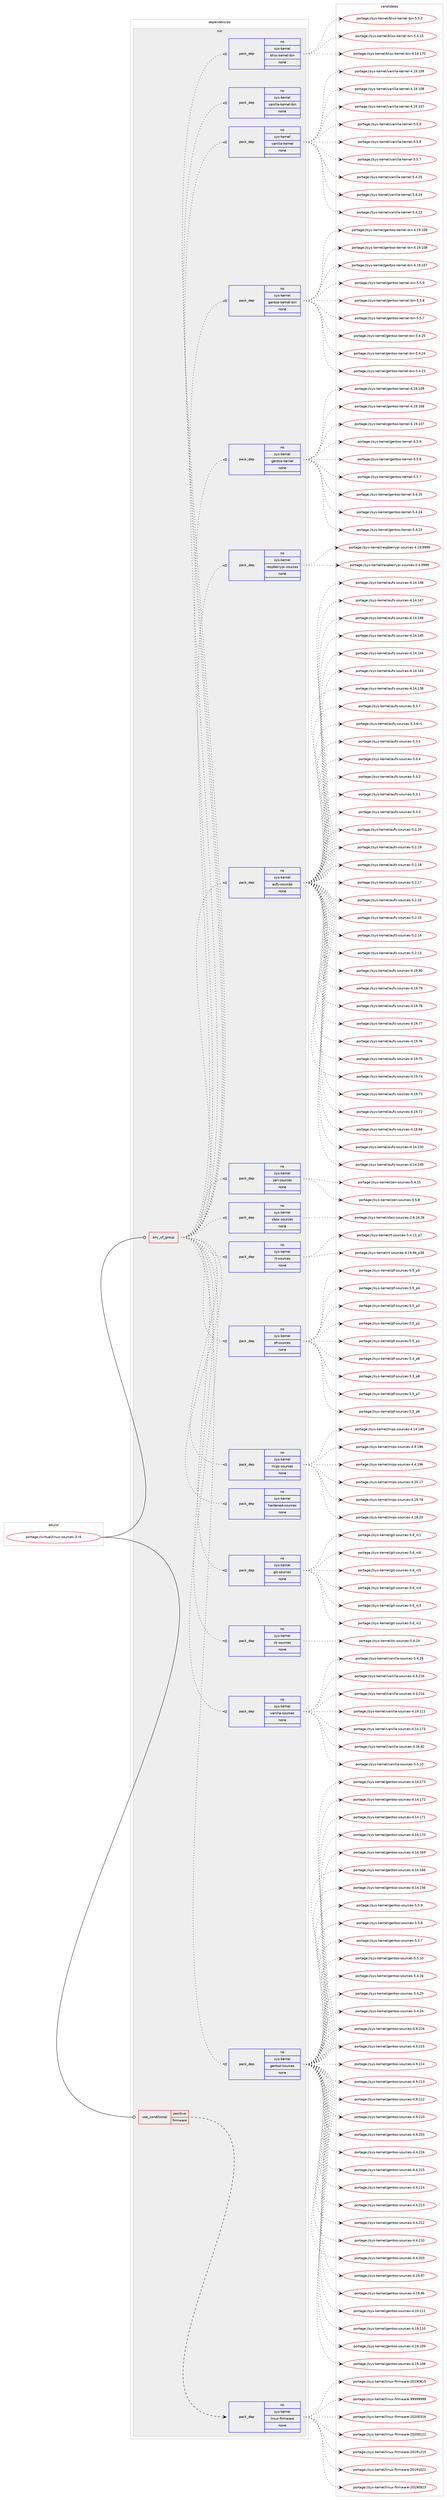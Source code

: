digraph prolog {

# *************
# Graph options
# *************

newrank=true;
concentrate=true;
compound=true;
graph [rankdir=LR,fontname=Helvetica,fontsize=10,ranksep=1.5];#, ranksep=2.5, nodesep=0.2];
edge  [arrowhead=vee];
node  [fontname=Helvetica,fontsize=10];

# **********
# The ebuild
# **********

subgraph cluster_leftcol {
color=gray;
rank=same;
label=<<i>ebuild</i>>;
id [label="portage://virtual/linux-sources-3-r4", color=red, width=4, href="../virtual/linux-sources-3-r4.svg"];
}

# ****************
# The dependencies
# ****************

subgraph cluster_midcol {
color=gray;
label=<<i>dependencies</i>>;
subgraph cluster_compile {
fillcolor="#eeeeee";
style=filled;
label=<<i>compile</i>>;
}
subgraph cluster_compileandrun {
fillcolor="#eeeeee";
style=filled;
label=<<i>compile and run</i>>;
}
subgraph cluster_run {
fillcolor="#eeeeee";
style=filled;
label=<<i>run</i>>;
subgraph any214 {
dependency9240 [label=<<TABLE BORDER="0" CELLBORDER="1" CELLSPACING="0" CELLPADDING="4"><TR><TD CELLPADDING="10">any_of_group</TD></TR></TABLE>>, shape=none, color=red];subgraph pack7637 {
dependency9241 [label=<<TABLE BORDER="0" CELLBORDER="1" CELLSPACING="0" CELLPADDING="4" WIDTH="220"><TR><TD ROWSPAN="6" CELLPADDING="30">pack_dep</TD></TR><TR><TD WIDTH="110">no</TD></TR><TR><TD>sys-kernel</TD></TR><TR><TD>gentoo-sources</TD></TR><TR><TD>none</TD></TR><TR><TD></TD></TR></TABLE>>, shape=none, color=blue];
}
dependency9240:e -> dependency9241:w [weight=20,style="dotted",arrowhead="oinv"];
subgraph pack7638 {
dependency9242 [label=<<TABLE BORDER="0" CELLBORDER="1" CELLSPACING="0" CELLPADDING="4" WIDTH="220"><TR><TD ROWSPAN="6" CELLPADDING="30">pack_dep</TD></TR><TR><TD WIDTH="110">no</TD></TR><TR><TD>sys-kernel</TD></TR><TR><TD>vanilla-sources</TD></TR><TR><TD>none</TD></TR><TR><TD></TD></TR></TABLE>>, shape=none, color=blue];
}
dependency9240:e -> dependency9242:w [weight=20,style="dotted",arrowhead="oinv"];
subgraph pack7639 {
dependency9243 [label=<<TABLE BORDER="0" CELLBORDER="1" CELLSPACING="0" CELLPADDING="4" WIDTH="220"><TR><TD ROWSPAN="6" CELLPADDING="30">pack_dep</TD></TR><TR><TD WIDTH="110">no</TD></TR><TR><TD>sys-kernel</TD></TR><TR><TD>ck-sources</TD></TR><TR><TD>none</TD></TR><TR><TD></TD></TR></TABLE>>, shape=none, color=blue];
}
dependency9240:e -> dependency9243:w [weight=20,style="dotted",arrowhead="oinv"];
subgraph pack7640 {
dependency9244 [label=<<TABLE BORDER="0" CELLBORDER="1" CELLSPACING="0" CELLPADDING="4" WIDTH="220"><TR><TD ROWSPAN="6" CELLPADDING="30">pack_dep</TD></TR><TR><TD WIDTH="110">no</TD></TR><TR><TD>sys-kernel</TD></TR><TR><TD>git-sources</TD></TR><TR><TD>none</TD></TR><TR><TD></TD></TR></TABLE>>, shape=none, color=blue];
}
dependency9240:e -> dependency9244:w [weight=20,style="dotted",arrowhead="oinv"];
subgraph pack7641 {
dependency9245 [label=<<TABLE BORDER="0" CELLBORDER="1" CELLSPACING="0" CELLPADDING="4" WIDTH="220"><TR><TD ROWSPAN="6" CELLPADDING="30">pack_dep</TD></TR><TR><TD WIDTH="110">no</TD></TR><TR><TD>sys-kernel</TD></TR><TR><TD>hardened-sources</TD></TR><TR><TD>none</TD></TR><TR><TD></TD></TR></TABLE>>, shape=none, color=blue];
}
dependency9240:e -> dependency9245:w [weight=20,style="dotted",arrowhead="oinv"];
subgraph pack7642 {
dependency9246 [label=<<TABLE BORDER="0" CELLBORDER="1" CELLSPACING="0" CELLPADDING="4" WIDTH="220"><TR><TD ROWSPAN="6" CELLPADDING="30">pack_dep</TD></TR><TR><TD WIDTH="110">no</TD></TR><TR><TD>sys-kernel</TD></TR><TR><TD>mips-sources</TD></TR><TR><TD>none</TD></TR><TR><TD></TD></TR></TABLE>>, shape=none, color=blue];
}
dependency9240:e -> dependency9246:w [weight=20,style="dotted",arrowhead="oinv"];
subgraph pack7643 {
dependency9247 [label=<<TABLE BORDER="0" CELLBORDER="1" CELLSPACING="0" CELLPADDING="4" WIDTH="220"><TR><TD ROWSPAN="6" CELLPADDING="30">pack_dep</TD></TR><TR><TD WIDTH="110">no</TD></TR><TR><TD>sys-kernel</TD></TR><TR><TD>pf-sources</TD></TR><TR><TD>none</TD></TR><TR><TD></TD></TR></TABLE>>, shape=none, color=blue];
}
dependency9240:e -> dependency9247:w [weight=20,style="dotted",arrowhead="oinv"];
subgraph pack7644 {
dependency9248 [label=<<TABLE BORDER="0" CELLBORDER="1" CELLSPACING="0" CELLPADDING="4" WIDTH="220"><TR><TD ROWSPAN="6" CELLPADDING="30">pack_dep</TD></TR><TR><TD WIDTH="110">no</TD></TR><TR><TD>sys-kernel</TD></TR><TR><TD>rt-sources</TD></TR><TR><TD>none</TD></TR><TR><TD></TD></TR></TABLE>>, shape=none, color=blue];
}
dependency9240:e -> dependency9248:w [weight=20,style="dotted",arrowhead="oinv"];
subgraph pack7645 {
dependency9249 [label=<<TABLE BORDER="0" CELLBORDER="1" CELLSPACING="0" CELLPADDING="4" WIDTH="220"><TR><TD ROWSPAN="6" CELLPADDING="30">pack_dep</TD></TR><TR><TD WIDTH="110">no</TD></TR><TR><TD>sys-kernel</TD></TR><TR><TD>xbox-sources</TD></TR><TR><TD>none</TD></TR><TR><TD></TD></TR></TABLE>>, shape=none, color=blue];
}
dependency9240:e -> dependency9249:w [weight=20,style="dotted",arrowhead="oinv"];
subgraph pack7646 {
dependency9250 [label=<<TABLE BORDER="0" CELLBORDER="1" CELLSPACING="0" CELLPADDING="4" WIDTH="220"><TR><TD ROWSPAN="6" CELLPADDING="30">pack_dep</TD></TR><TR><TD WIDTH="110">no</TD></TR><TR><TD>sys-kernel</TD></TR><TR><TD>zen-sources</TD></TR><TR><TD>none</TD></TR><TR><TD></TD></TR></TABLE>>, shape=none, color=blue];
}
dependency9240:e -> dependency9250:w [weight=20,style="dotted",arrowhead="oinv"];
subgraph pack7647 {
dependency9251 [label=<<TABLE BORDER="0" CELLBORDER="1" CELLSPACING="0" CELLPADDING="4" WIDTH="220"><TR><TD ROWSPAN="6" CELLPADDING="30">pack_dep</TD></TR><TR><TD WIDTH="110">no</TD></TR><TR><TD>sys-kernel</TD></TR><TR><TD>aufs-sources</TD></TR><TR><TD>none</TD></TR><TR><TD></TD></TR></TABLE>>, shape=none, color=blue];
}
dependency9240:e -> dependency9251:w [weight=20,style="dotted",arrowhead="oinv"];
subgraph pack7648 {
dependency9252 [label=<<TABLE BORDER="0" CELLBORDER="1" CELLSPACING="0" CELLPADDING="4" WIDTH="220"><TR><TD ROWSPAN="6" CELLPADDING="30">pack_dep</TD></TR><TR><TD WIDTH="110">no</TD></TR><TR><TD>sys-kernel</TD></TR><TR><TD>raspberrypi-sources</TD></TR><TR><TD>none</TD></TR><TR><TD></TD></TR></TABLE>>, shape=none, color=blue];
}
dependency9240:e -> dependency9252:w [weight=20,style="dotted",arrowhead="oinv"];
subgraph pack7649 {
dependency9253 [label=<<TABLE BORDER="0" CELLBORDER="1" CELLSPACING="0" CELLPADDING="4" WIDTH="220"><TR><TD ROWSPAN="6" CELLPADDING="30">pack_dep</TD></TR><TR><TD WIDTH="110">no</TD></TR><TR><TD>sys-kernel</TD></TR><TR><TD>gentoo-kernel</TD></TR><TR><TD>none</TD></TR><TR><TD></TD></TR></TABLE>>, shape=none, color=blue];
}
dependency9240:e -> dependency9253:w [weight=20,style="dotted",arrowhead="oinv"];
subgraph pack7650 {
dependency9254 [label=<<TABLE BORDER="0" CELLBORDER="1" CELLSPACING="0" CELLPADDING="4" WIDTH="220"><TR><TD ROWSPAN="6" CELLPADDING="30">pack_dep</TD></TR><TR><TD WIDTH="110">no</TD></TR><TR><TD>sys-kernel</TD></TR><TR><TD>gentoo-kernel-bin</TD></TR><TR><TD>none</TD></TR><TR><TD></TD></TR></TABLE>>, shape=none, color=blue];
}
dependency9240:e -> dependency9254:w [weight=20,style="dotted",arrowhead="oinv"];
subgraph pack7651 {
dependency9255 [label=<<TABLE BORDER="0" CELLBORDER="1" CELLSPACING="0" CELLPADDING="4" WIDTH="220"><TR><TD ROWSPAN="6" CELLPADDING="30">pack_dep</TD></TR><TR><TD WIDTH="110">no</TD></TR><TR><TD>sys-kernel</TD></TR><TR><TD>vanilla-kernel</TD></TR><TR><TD>none</TD></TR><TR><TD></TD></TR></TABLE>>, shape=none, color=blue];
}
dependency9240:e -> dependency9255:w [weight=20,style="dotted",arrowhead="oinv"];
subgraph pack7652 {
dependency9256 [label=<<TABLE BORDER="0" CELLBORDER="1" CELLSPACING="0" CELLPADDING="4" WIDTH="220"><TR><TD ROWSPAN="6" CELLPADDING="30">pack_dep</TD></TR><TR><TD WIDTH="110">no</TD></TR><TR><TD>sys-kernel</TD></TR><TR><TD>vanilla-kernel-bin</TD></TR><TR><TD>none</TD></TR><TR><TD></TD></TR></TABLE>>, shape=none, color=blue];
}
dependency9240:e -> dependency9256:w [weight=20,style="dotted",arrowhead="oinv"];
subgraph pack7653 {
dependency9257 [label=<<TABLE BORDER="0" CELLBORDER="1" CELLSPACING="0" CELLPADDING="4" WIDTH="220"><TR><TD ROWSPAN="6" CELLPADDING="30">pack_dep</TD></TR><TR><TD WIDTH="110">no</TD></TR><TR><TD>sys-kernel</TD></TR><TR><TD>bliss-kernel-bin</TD></TR><TR><TD>none</TD></TR><TR><TD></TD></TR></TABLE>>, shape=none, color=blue];
}
dependency9240:e -> dependency9257:w [weight=20,style="dotted",arrowhead="oinv"];
}
id:e -> dependency9240:w [weight=20,style="solid",arrowhead="odot"];
subgraph cond1387 {
dependency9258 [label=<<TABLE BORDER="0" CELLBORDER="1" CELLSPACING="0" CELLPADDING="4"><TR><TD ROWSPAN="3" CELLPADDING="10">use_conditional</TD></TR><TR><TD>positive</TD></TR><TR><TD>firmware</TD></TR></TABLE>>, shape=none, color=red];
subgraph pack7654 {
dependency9259 [label=<<TABLE BORDER="0" CELLBORDER="1" CELLSPACING="0" CELLPADDING="4" WIDTH="220"><TR><TD ROWSPAN="6" CELLPADDING="30">pack_dep</TD></TR><TR><TD WIDTH="110">no</TD></TR><TR><TD>sys-kernel</TD></TR><TR><TD>linux-firmware</TD></TR><TR><TD>none</TD></TR><TR><TD></TD></TR></TABLE>>, shape=none, color=blue];
}
dependency9258:e -> dependency9259:w [weight=20,style="dashed",arrowhead="vee"];
}
id:e -> dependency9258:w [weight=20,style="solid",arrowhead="odot"];
}
}

# **************
# The candidates
# **************

subgraph cluster_choices {
rank=same;
color=gray;
label=<<i>candidates</i>>;

subgraph choice7637 {
color=black;
nodesep=1;
choice11512111545107101114110101108471031011101161111114511511111711499101115455346534657 [label="portage://sys-kernel/gentoo-sources-5.5.9", color=red, width=4,href="../sys-kernel/gentoo-sources-5.5.9.svg"];
choice11512111545107101114110101108471031011101161111114511511111711499101115455346534656 [label="portage://sys-kernel/gentoo-sources-5.5.8", color=red, width=4,href="../sys-kernel/gentoo-sources-5.5.8.svg"];
choice11512111545107101114110101108471031011101161111114511511111711499101115455346534655 [label="portage://sys-kernel/gentoo-sources-5.5.7", color=red, width=4,href="../sys-kernel/gentoo-sources-5.5.7.svg"];
choice1151211154510710111411010110847103101110116111111451151111171149910111545534653464948 [label="portage://sys-kernel/gentoo-sources-5.5.10", color=red, width=4,href="../sys-kernel/gentoo-sources-5.5.10.svg"];
choice1151211154510710111411010110847103101110116111111451151111171149910111545534652465054 [label="portage://sys-kernel/gentoo-sources-5.4.26", color=red, width=4,href="../sys-kernel/gentoo-sources-5.4.26.svg"];
choice1151211154510710111411010110847103101110116111111451151111171149910111545534652465053 [label="portage://sys-kernel/gentoo-sources-5.4.25", color=red, width=4,href="../sys-kernel/gentoo-sources-5.4.25.svg"];
choice1151211154510710111411010110847103101110116111111451151111171149910111545534652465052 [label="portage://sys-kernel/gentoo-sources-5.4.24", color=red, width=4,href="../sys-kernel/gentoo-sources-5.4.24.svg"];
choice115121115451071011141101011084710310111011611111145115111117114991011154552465746504954 [label="portage://sys-kernel/gentoo-sources-4.9.216", color=red, width=4,href="../sys-kernel/gentoo-sources-4.9.216.svg"];
choice115121115451071011141101011084710310111011611111145115111117114991011154552465746504953 [label="portage://sys-kernel/gentoo-sources-4.9.215", color=red, width=4,href="../sys-kernel/gentoo-sources-4.9.215.svg"];
choice115121115451071011141101011084710310111011611111145115111117114991011154552465746504952 [label="portage://sys-kernel/gentoo-sources-4.9.214", color=red, width=4,href="../sys-kernel/gentoo-sources-4.9.214.svg"];
choice115121115451071011141101011084710310111011611111145115111117114991011154552465746504951 [label="portage://sys-kernel/gentoo-sources-4.9.213", color=red, width=4,href="../sys-kernel/gentoo-sources-4.9.213.svg"];
choice115121115451071011141101011084710310111011611111145115111117114991011154552465746504950 [label="portage://sys-kernel/gentoo-sources-4.9.212", color=red, width=4,href="../sys-kernel/gentoo-sources-4.9.212.svg"];
choice115121115451071011141101011084710310111011611111145115111117114991011154552465746504948 [label="portage://sys-kernel/gentoo-sources-4.9.210", color=red, width=4,href="../sys-kernel/gentoo-sources-4.9.210.svg"];
choice115121115451071011141101011084710310111011611111145115111117114991011154552465746504851 [label="portage://sys-kernel/gentoo-sources-4.9.203", color=red, width=4,href="../sys-kernel/gentoo-sources-4.9.203.svg"];
choice115121115451071011141101011084710310111011611111145115111117114991011154552465246504954 [label="portage://sys-kernel/gentoo-sources-4.4.216", color=red, width=4,href="../sys-kernel/gentoo-sources-4.4.216.svg"];
choice115121115451071011141101011084710310111011611111145115111117114991011154552465246504953 [label="portage://sys-kernel/gentoo-sources-4.4.215", color=red, width=4,href="../sys-kernel/gentoo-sources-4.4.215.svg"];
choice115121115451071011141101011084710310111011611111145115111117114991011154552465246504952 [label="portage://sys-kernel/gentoo-sources-4.4.214", color=red, width=4,href="../sys-kernel/gentoo-sources-4.4.214.svg"];
choice115121115451071011141101011084710310111011611111145115111117114991011154552465246504951 [label="portage://sys-kernel/gentoo-sources-4.4.213", color=red, width=4,href="../sys-kernel/gentoo-sources-4.4.213.svg"];
choice115121115451071011141101011084710310111011611111145115111117114991011154552465246504950 [label="portage://sys-kernel/gentoo-sources-4.4.212", color=red, width=4,href="../sys-kernel/gentoo-sources-4.4.212.svg"];
choice115121115451071011141101011084710310111011611111145115111117114991011154552465246504948 [label="portage://sys-kernel/gentoo-sources-4.4.210", color=red, width=4,href="../sys-kernel/gentoo-sources-4.4.210.svg"];
choice115121115451071011141101011084710310111011611111145115111117114991011154552465246504851 [label="portage://sys-kernel/gentoo-sources-4.4.203", color=red, width=4,href="../sys-kernel/gentoo-sources-4.4.203.svg"];
choice115121115451071011141101011084710310111011611111145115111117114991011154552464957465755 [label="portage://sys-kernel/gentoo-sources-4.19.97", color=red, width=4,href="../sys-kernel/gentoo-sources-4.19.97.svg"];
choice115121115451071011141101011084710310111011611111145115111117114991011154552464957465654 [label="portage://sys-kernel/gentoo-sources-4.19.86", color=red, width=4,href="../sys-kernel/gentoo-sources-4.19.86.svg"];
choice11512111545107101114110101108471031011101161111114511511111711499101115455246495746494949 [label="portage://sys-kernel/gentoo-sources-4.19.111", color=red, width=4,href="../sys-kernel/gentoo-sources-4.19.111.svg"];
choice11512111545107101114110101108471031011101161111114511511111711499101115455246495746494948 [label="portage://sys-kernel/gentoo-sources-4.19.110", color=red, width=4,href="../sys-kernel/gentoo-sources-4.19.110.svg"];
choice11512111545107101114110101108471031011101161111114511511111711499101115455246495746494857 [label="portage://sys-kernel/gentoo-sources-4.19.109", color=red, width=4,href="../sys-kernel/gentoo-sources-4.19.109.svg"];
choice11512111545107101114110101108471031011101161111114511511111711499101115455246495746494856 [label="portage://sys-kernel/gentoo-sources-4.19.108", color=red, width=4,href="../sys-kernel/gentoo-sources-4.19.108.svg"];
choice11512111545107101114110101108471031011101161111114511511111711499101115455246495246495551 [label="portage://sys-kernel/gentoo-sources-4.14.173", color=red, width=4,href="../sys-kernel/gentoo-sources-4.14.173.svg"];
choice11512111545107101114110101108471031011101161111114511511111711499101115455246495246495550 [label="portage://sys-kernel/gentoo-sources-4.14.172", color=red, width=4,href="../sys-kernel/gentoo-sources-4.14.172.svg"];
choice11512111545107101114110101108471031011101161111114511511111711499101115455246495246495549 [label="portage://sys-kernel/gentoo-sources-4.14.171", color=red, width=4,href="../sys-kernel/gentoo-sources-4.14.171.svg"];
choice11512111545107101114110101108471031011101161111114511511111711499101115455246495246495548 [label="portage://sys-kernel/gentoo-sources-4.14.170", color=red, width=4,href="../sys-kernel/gentoo-sources-4.14.170.svg"];
choice11512111545107101114110101108471031011101161111114511511111711499101115455246495246495457 [label="portage://sys-kernel/gentoo-sources-4.14.169", color=red, width=4,href="../sys-kernel/gentoo-sources-4.14.169.svg"];
choice11512111545107101114110101108471031011101161111114511511111711499101115455246495246495454 [label="portage://sys-kernel/gentoo-sources-4.14.166", color=red, width=4,href="../sys-kernel/gentoo-sources-4.14.166.svg"];
choice11512111545107101114110101108471031011101161111114511511111711499101115455246495246495354 [label="portage://sys-kernel/gentoo-sources-4.14.156", color=red, width=4,href="../sys-kernel/gentoo-sources-4.14.156.svg"];
dependency9241:e -> choice11512111545107101114110101108471031011101161111114511511111711499101115455346534657:w [style=dotted,weight="100"];
dependency9241:e -> choice11512111545107101114110101108471031011101161111114511511111711499101115455346534656:w [style=dotted,weight="100"];
dependency9241:e -> choice11512111545107101114110101108471031011101161111114511511111711499101115455346534655:w [style=dotted,weight="100"];
dependency9241:e -> choice1151211154510710111411010110847103101110116111111451151111171149910111545534653464948:w [style=dotted,weight="100"];
dependency9241:e -> choice1151211154510710111411010110847103101110116111111451151111171149910111545534652465054:w [style=dotted,weight="100"];
dependency9241:e -> choice1151211154510710111411010110847103101110116111111451151111171149910111545534652465053:w [style=dotted,weight="100"];
dependency9241:e -> choice1151211154510710111411010110847103101110116111111451151111171149910111545534652465052:w [style=dotted,weight="100"];
dependency9241:e -> choice115121115451071011141101011084710310111011611111145115111117114991011154552465746504954:w [style=dotted,weight="100"];
dependency9241:e -> choice115121115451071011141101011084710310111011611111145115111117114991011154552465746504953:w [style=dotted,weight="100"];
dependency9241:e -> choice115121115451071011141101011084710310111011611111145115111117114991011154552465746504952:w [style=dotted,weight="100"];
dependency9241:e -> choice115121115451071011141101011084710310111011611111145115111117114991011154552465746504951:w [style=dotted,weight="100"];
dependency9241:e -> choice115121115451071011141101011084710310111011611111145115111117114991011154552465746504950:w [style=dotted,weight="100"];
dependency9241:e -> choice115121115451071011141101011084710310111011611111145115111117114991011154552465746504948:w [style=dotted,weight="100"];
dependency9241:e -> choice115121115451071011141101011084710310111011611111145115111117114991011154552465746504851:w [style=dotted,weight="100"];
dependency9241:e -> choice115121115451071011141101011084710310111011611111145115111117114991011154552465246504954:w [style=dotted,weight="100"];
dependency9241:e -> choice115121115451071011141101011084710310111011611111145115111117114991011154552465246504953:w [style=dotted,weight="100"];
dependency9241:e -> choice115121115451071011141101011084710310111011611111145115111117114991011154552465246504952:w [style=dotted,weight="100"];
dependency9241:e -> choice115121115451071011141101011084710310111011611111145115111117114991011154552465246504951:w [style=dotted,weight="100"];
dependency9241:e -> choice115121115451071011141101011084710310111011611111145115111117114991011154552465246504950:w [style=dotted,weight="100"];
dependency9241:e -> choice115121115451071011141101011084710310111011611111145115111117114991011154552465246504948:w [style=dotted,weight="100"];
dependency9241:e -> choice115121115451071011141101011084710310111011611111145115111117114991011154552465246504851:w [style=dotted,weight="100"];
dependency9241:e -> choice115121115451071011141101011084710310111011611111145115111117114991011154552464957465755:w [style=dotted,weight="100"];
dependency9241:e -> choice115121115451071011141101011084710310111011611111145115111117114991011154552464957465654:w [style=dotted,weight="100"];
dependency9241:e -> choice11512111545107101114110101108471031011101161111114511511111711499101115455246495746494949:w [style=dotted,weight="100"];
dependency9241:e -> choice11512111545107101114110101108471031011101161111114511511111711499101115455246495746494948:w [style=dotted,weight="100"];
dependency9241:e -> choice11512111545107101114110101108471031011101161111114511511111711499101115455246495746494857:w [style=dotted,weight="100"];
dependency9241:e -> choice11512111545107101114110101108471031011101161111114511511111711499101115455246495746494856:w [style=dotted,weight="100"];
dependency9241:e -> choice11512111545107101114110101108471031011101161111114511511111711499101115455246495246495551:w [style=dotted,weight="100"];
dependency9241:e -> choice11512111545107101114110101108471031011101161111114511511111711499101115455246495246495550:w [style=dotted,weight="100"];
dependency9241:e -> choice11512111545107101114110101108471031011101161111114511511111711499101115455246495246495549:w [style=dotted,weight="100"];
dependency9241:e -> choice11512111545107101114110101108471031011101161111114511511111711499101115455246495246495548:w [style=dotted,weight="100"];
dependency9241:e -> choice11512111545107101114110101108471031011101161111114511511111711499101115455246495246495457:w [style=dotted,weight="100"];
dependency9241:e -> choice11512111545107101114110101108471031011101161111114511511111711499101115455246495246495454:w [style=dotted,weight="100"];
dependency9241:e -> choice11512111545107101114110101108471031011101161111114511511111711499101115455246495246495354:w [style=dotted,weight="100"];
}
subgraph choice7638 {
color=black;
nodesep=1;
choice11512111545107101114110101108471189711010510810897451151111171149910111545534653464948 [label="portage://sys-kernel/vanilla-sources-5.5.10", color=red, width=4,href="../sys-kernel/vanilla-sources-5.5.10.svg"];
choice11512111545107101114110101108471189711010510810897451151111171149910111545534652465054 [label="portage://sys-kernel/vanilla-sources-5.4.26", color=red, width=4,href="../sys-kernel/vanilla-sources-5.4.26.svg"];
choice1151211154510710111411010110847118971101051081089745115111117114991011154552465746504954 [label="portage://sys-kernel/vanilla-sources-4.9.216", color=red, width=4,href="../sys-kernel/vanilla-sources-4.9.216.svg"];
choice1151211154510710111411010110847118971101051081089745115111117114991011154552465246504954 [label="portage://sys-kernel/vanilla-sources-4.4.216", color=red, width=4,href="../sys-kernel/vanilla-sources-4.4.216.svg"];
choice115121115451071011141101011084711897110105108108974511511111711499101115455246495746494949 [label="portage://sys-kernel/vanilla-sources-4.19.111", color=red, width=4,href="../sys-kernel/vanilla-sources-4.19.111.svg"];
choice115121115451071011141101011084711897110105108108974511511111711499101115455246495246495551 [label="portage://sys-kernel/vanilla-sources-4.14.173", color=red, width=4,href="../sys-kernel/vanilla-sources-4.14.173.svg"];
choice1151211154510710111411010110847118971101051081089745115111117114991011154551464954465650 [label="portage://sys-kernel/vanilla-sources-3.16.82", color=red, width=4,href="../sys-kernel/vanilla-sources-3.16.82.svg"];
dependency9242:e -> choice11512111545107101114110101108471189711010510810897451151111171149910111545534653464948:w [style=dotted,weight="100"];
dependency9242:e -> choice11512111545107101114110101108471189711010510810897451151111171149910111545534652465054:w [style=dotted,weight="100"];
dependency9242:e -> choice1151211154510710111411010110847118971101051081089745115111117114991011154552465746504954:w [style=dotted,weight="100"];
dependency9242:e -> choice1151211154510710111411010110847118971101051081089745115111117114991011154552465246504954:w [style=dotted,weight="100"];
dependency9242:e -> choice115121115451071011141101011084711897110105108108974511511111711499101115455246495746494949:w [style=dotted,weight="100"];
dependency9242:e -> choice115121115451071011141101011084711897110105108108974511511111711499101115455246495246495551:w [style=dotted,weight="100"];
dependency9242:e -> choice1151211154510710111411010110847118971101051081089745115111117114991011154551464954465650:w [style=dotted,weight="100"];
}
subgraph choice7639 {
color=black;
nodesep=1;
choice115121115451071011141101011084799107451151111171149910111545534652465052 [label="portage://sys-kernel/ck-sources-5.4.24", color=red, width=4,href="../sys-kernel/ck-sources-5.4.24.svg"];
dependency9243:e -> choice115121115451071011141101011084799107451151111171149910111545534652465052:w [style=dotted,weight="100"];
}
subgraph choice7640 {
color=black;
nodesep=1;
choice1151211154510710111411010110847103105116451151111171149910111545534654951149954 [label="portage://sys-kernel/git-sources-5.6_rc6", color=red, width=4,href="../sys-kernel/git-sources-5.6_rc6.svg"];
choice1151211154510710111411010110847103105116451151111171149910111545534654951149953 [label="portage://sys-kernel/git-sources-5.6_rc5", color=red, width=4,href="../sys-kernel/git-sources-5.6_rc5.svg"];
choice1151211154510710111411010110847103105116451151111171149910111545534654951149952 [label="portage://sys-kernel/git-sources-5.6_rc4", color=red, width=4,href="../sys-kernel/git-sources-5.6_rc4.svg"];
choice1151211154510710111411010110847103105116451151111171149910111545534654951149951 [label="portage://sys-kernel/git-sources-5.6_rc3", color=red, width=4,href="../sys-kernel/git-sources-5.6_rc3.svg"];
choice1151211154510710111411010110847103105116451151111171149910111545534654951149950 [label="portage://sys-kernel/git-sources-5.6_rc2", color=red, width=4,href="../sys-kernel/git-sources-5.6_rc2.svg"];
choice1151211154510710111411010110847103105116451151111171149910111545534654951149949 [label="portage://sys-kernel/git-sources-5.6_rc1", color=red, width=4,href="../sys-kernel/git-sources-5.6_rc1.svg"];
dependency9244:e -> choice1151211154510710111411010110847103105116451151111171149910111545534654951149954:w [style=dotted,weight="100"];
dependency9244:e -> choice1151211154510710111411010110847103105116451151111171149910111545534654951149953:w [style=dotted,weight="100"];
dependency9244:e -> choice1151211154510710111411010110847103105116451151111171149910111545534654951149952:w [style=dotted,weight="100"];
dependency9244:e -> choice1151211154510710111411010110847103105116451151111171149910111545534654951149951:w [style=dotted,weight="100"];
dependency9244:e -> choice1151211154510710111411010110847103105116451151111171149910111545534654951149950:w [style=dotted,weight="100"];
dependency9244:e -> choice1151211154510710111411010110847103105116451151111171149910111545534654951149949:w [style=dotted,weight="100"];
}
subgraph choice7641 {
color=black;
nodesep=1;
}
subgraph choice7642 {
color=black;
nodesep=1;
choice115121115451071011141101011084710910511211545115111117114991011154552465746495754 [label="portage://sys-kernel/mips-sources-4.9.196", color=red, width=4,href="../sys-kernel/mips-sources-4.9.196.svg"];
choice115121115451071011141101011084710910511211545115111117114991011154552465246495754 [label="portage://sys-kernel/mips-sources-4.4.196", color=red, width=4,href="../sys-kernel/mips-sources-4.4.196.svg"];
choice115121115451071011141101011084710910511211545115111117114991011154552465048464955 [label="portage://sys-kernel/mips-sources-4.20.17", color=red, width=4,href="../sys-kernel/mips-sources-4.20.17.svg"];
choice115121115451071011141101011084710910511211545115111117114991011154552464957465557 [label="portage://sys-kernel/mips-sources-4.19.79", color=red, width=4,href="../sys-kernel/mips-sources-4.19.79.svg"];
choice115121115451071011141101011084710910511211545115111117114991011154552464956465048 [label="portage://sys-kernel/mips-sources-4.18.20", color=red, width=4,href="../sys-kernel/mips-sources-4.18.20.svg"];
choice11512111545107101114110101108471091051121154511511111711499101115455246495246495257 [label="portage://sys-kernel/mips-sources-4.14.149", color=red, width=4,href="../sys-kernel/mips-sources-4.14.149.svg"];
dependency9246:e -> choice115121115451071011141101011084710910511211545115111117114991011154552465746495754:w [style=dotted,weight="100"];
dependency9246:e -> choice115121115451071011141101011084710910511211545115111117114991011154552465246495754:w [style=dotted,weight="100"];
dependency9246:e -> choice115121115451071011141101011084710910511211545115111117114991011154552465048464955:w [style=dotted,weight="100"];
dependency9246:e -> choice115121115451071011141101011084710910511211545115111117114991011154552464957465557:w [style=dotted,weight="100"];
dependency9246:e -> choice115121115451071011141101011084710910511211545115111117114991011154552464956465048:w [style=dotted,weight="100"];
dependency9246:e -> choice11512111545107101114110101108471091051121154511511111711499101115455246495246495257:w [style=dotted,weight="100"];
}
subgraph choice7643 {
color=black;
nodesep=1;
choice11512111545107101114110101108471121024511511111711499101115455346539511255 [label="portage://sys-kernel/pf-sources-5.5_p7", color=red, width=4,href="../sys-kernel/pf-sources-5.5_p7.svg"];
choice11512111545107101114110101108471121024511511111711499101115455346539511254 [label="portage://sys-kernel/pf-sources-5.5_p6", color=red, width=4,href="../sys-kernel/pf-sources-5.5_p6.svg"];
choice11512111545107101114110101108471121024511511111711499101115455346539511253 [label="portage://sys-kernel/pf-sources-5.5_p5", color=red, width=4,href="../sys-kernel/pf-sources-5.5_p5.svg"];
choice11512111545107101114110101108471121024511511111711499101115455346539511252 [label="portage://sys-kernel/pf-sources-5.5_p4", color=red, width=4,href="../sys-kernel/pf-sources-5.5_p4.svg"];
choice11512111545107101114110101108471121024511511111711499101115455346539511251 [label="portage://sys-kernel/pf-sources-5.5_p3", color=red, width=4,href="../sys-kernel/pf-sources-5.5_p3.svg"];
choice11512111545107101114110101108471121024511511111711499101115455346539511250 [label="portage://sys-kernel/pf-sources-5.5_p2", color=red, width=4,href="../sys-kernel/pf-sources-5.5_p2.svg"];
choice11512111545107101114110101108471121024511511111711499101115455346539511249 [label="portage://sys-kernel/pf-sources-5.5_p1", color=red, width=4,href="../sys-kernel/pf-sources-5.5_p1.svg"];
choice11512111545107101114110101108471121024511511111711499101115455346529511254 [label="portage://sys-kernel/pf-sources-5.4_p6", color=red, width=4,href="../sys-kernel/pf-sources-5.4_p6.svg"];
choice11512111545107101114110101108471121024511511111711499101115455346519511256 [label="portage://sys-kernel/pf-sources-5.3_p8", color=red, width=4,href="../sys-kernel/pf-sources-5.3_p8.svg"];
dependency9247:e -> choice11512111545107101114110101108471121024511511111711499101115455346539511255:w [style=dotted,weight="100"];
dependency9247:e -> choice11512111545107101114110101108471121024511511111711499101115455346539511254:w [style=dotted,weight="100"];
dependency9247:e -> choice11512111545107101114110101108471121024511511111711499101115455346539511253:w [style=dotted,weight="100"];
dependency9247:e -> choice11512111545107101114110101108471121024511511111711499101115455346539511252:w [style=dotted,weight="100"];
dependency9247:e -> choice11512111545107101114110101108471121024511511111711499101115455346539511251:w [style=dotted,weight="100"];
dependency9247:e -> choice11512111545107101114110101108471121024511511111711499101115455346539511250:w [style=dotted,weight="100"];
dependency9247:e -> choice11512111545107101114110101108471121024511511111711499101115455346539511249:w [style=dotted,weight="100"];
dependency9247:e -> choice11512111545107101114110101108471121024511511111711499101115455346529511254:w [style=dotted,weight="100"];
dependency9247:e -> choice11512111545107101114110101108471121024511511111711499101115455346519511256:w [style=dotted,weight="100"];
}
subgraph choice7644 {
color=black;
nodesep=1;
choice11512111545107101114110101108471141164511511111711499101115455346524649519511255 [label="portage://sys-kernel/rt-sources-5.4.13_p7", color=red, width=4,href="../sys-kernel/rt-sources-5.4.13_p7.svg"];
choice115121115451071011141101011084711411645115111117114991011154552464957465752951125156 [label="portage://sys-kernel/rt-sources-4.19.94_p38", color=red, width=4,href="../sys-kernel/rt-sources-4.19.94_p38.svg"];
dependency9248:e -> choice11512111545107101114110101108471141164511511111711499101115455346524649519511255:w [style=dotted,weight="100"];
dependency9248:e -> choice115121115451071011141101011084711411645115111117114991011154552464957465752951125156:w [style=dotted,weight="100"];
}
subgraph choice7645 {
color=black;
nodesep=1;
choice115121115451071011141101011084712098111120451151111171149910111545504654464954465054 [label="portage://sys-kernel/xbox-sources-2.6.16.26", color=red, width=4,href="../sys-kernel/xbox-sources-2.6.16.26.svg"];
dependency9249:e -> choice115121115451071011141101011084712098111120451151111171149910111545504654464954465054:w [style=dotted,weight="100"];
}
subgraph choice7646 {
color=black;
nodesep=1;
choice11512111545107101114110101108471221011104511511111711499101115455346534656 [label="portage://sys-kernel/zen-sources-5.5.8", color=red, width=4,href="../sys-kernel/zen-sources-5.5.8.svg"];
choice1151211154510710111411010110847122101110451151111171149910111545534652464953 [label="portage://sys-kernel/zen-sources-5.4.15", color=red, width=4,href="../sys-kernel/zen-sources-5.4.15.svg"];
dependency9250:e -> choice11512111545107101114110101108471221011104511511111711499101115455346534656:w [style=dotted,weight="100"];
dependency9250:e -> choice1151211154510710111411010110847122101110451151111171149910111545534652464953:w [style=dotted,weight="100"];
}
subgraph choice7647 {
color=black;
nodesep=1;
choice1151211154510710111411010110847971171021154511511111711499101115455346514655 [label="portage://sys-kernel/aufs-sources-5.3.7", color=red, width=4,href="../sys-kernel/aufs-sources-5.3.7.svg"];
choice11512111545107101114110101108479711710211545115111117114991011154553465146544511449 [label="portage://sys-kernel/aufs-sources-5.3.6-r1", color=red, width=4,href="../sys-kernel/aufs-sources-5.3.6-r1.svg"];
choice1151211154510710111411010110847971171021154511511111711499101115455346514653 [label="portage://sys-kernel/aufs-sources-5.3.5", color=red, width=4,href="../sys-kernel/aufs-sources-5.3.5.svg"];
choice1151211154510710111411010110847971171021154511511111711499101115455346514652 [label="portage://sys-kernel/aufs-sources-5.3.4", color=red, width=4,href="../sys-kernel/aufs-sources-5.3.4.svg"];
choice1151211154510710111411010110847971171021154511511111711499101115455346514650 [label="portage://sys-kernel/aufs-sources-5.3.2", color=red, width=4,href="../sys-kernel/aufs-sources-5.3.2.svg"];
choice1151211154510710111411010110847971171021154511511111711499101115455346514649 [label="portage://sys-kernel/aufs-sources-5.3.1", color=red, width=4,href="../sys-kernel/aufs-sources-5.3.1.svg"];
choice1151211154510710111411010110847971171021154511511111711499101115455346514648 [label="portage://sys-kernel/aufs-sources-5.3.0", color=red, width=4,href="../sys-kernel/aufs-sources-5.3.0.svg"];
choice115121115451071011141101011084797117102115451151111171149910111545534650465048 [label="portage://sys-kernel/aufs-sources-5.2.20", color=red, width=4,href="../sys-kernel/aufs-sources-5.2.20.svg"];
choice115121115451071011141101011084797117102115451151111171149910111545534650464957 [label="portage://sys-kernel/aufs-sources-5.2.19", color=red, width=4,href="../sys-kernel/aufs-sources-5.2.19.svg"];
choice115121115451071011141101011084797117102115451151111171149910111545534650464956 [label="portage://sys-kernel/aufs-sources-5.2.18", color=red, width=4,href="../sys-kernel/aufs-sources-5.2.18.svg"];
choice115121115451071011141101011084797117102115451151111171149910111545534650464955 [label="portage://sys-kernel/aufs-sources-5.2.17", color=red, width=4,href="../sys-kernel/aufs-sources-5.2.17.svg"];
choice115121115451071011141101011084797117102115451151111171149910111545534650464954 [label="portage://sys-kernel/aufs-sources-5.2.16", color=red, width=4,href="../sys-kernel/aufs-sources-5.2.16.svg"];
choice115121115451071011141101011084797117102115451151111171149910111545534650464953 [label="portage://sys-kernel/aufs-sources-5.2.15", color=red, width=4,href="../sys-kernel/aufs-sources-5.2.15.svg"];
choice115121115451071011141101011084797117102115451151111171149910111545534650464952 [label="portage://sys-kernel/aufs-sources-5.2.14", color=red, width=4,href="../sys-kernel/aufs-sources-5.2.14.svg"];
choice115121115451071011141101011084797117102115451151111171149910111545534650464951 [label="portage://sys-kernel/aufs-sources-5.2.13", color=red, width=4,href="../sys-kernel/aufs-sources-5.2.13.svg"];
choice11512111545107101114110101108479711710211545115111117114991011154552464957465648 [label="portage://sys-kernel/aufs-sources-4.19.80", color=red, width=4,href="../sys-kernel/aufs-sources-4.19.80.svg"];
choice11512111545107101114110101108479711710211545115111117114991011154552464957465557 [label="portage://sys-kernel/aufs-sources-4.19.79", color=red, width=4,href="../sys-kernel/aufs-sources-4.19.79.svg"];
choice11512111545107101114110101108479711710211545115111117114991011154552464957465556 [label="portage://sys-kernel/aufs-sources-4.19.78", color=red, width=4,href="../sys-kernel/aufs-sources-4.19.78.svg"];
choice11512111545107101114110101108479711710211545115111117114991011154552464957465555 [label="portage://sys-kernel/aufs-sources-4.19.77", color=red, width=4,href="../sys-kernel/aufs-sources-4.19.77.svg"];
choice11512111545107101114110101108479711710211545115111117114991011154552464957465554 [label="portage://sys-kernel/aufs-sources-4.19.76", color=red, width=4,href="../sys-kernel/aufs-sources-4.19.76.svg"];
choice11512111545107101114110101108479711710211545115111117114991011154552464957465553 [label="portage://sys-kernel/aufs-sources-4.19.75", color=red, width=4,href="../sys-kernel/aufs-sources-4.19.75.svg"];
choice11512111545107101114110101108479711710211545115111117114991011154552464957465552 [label="portage://sys-kernel/aufs-sources-4.19.74", color=red, width=4,href="../sys-kernel/aufs-sources-4.19.74.svg"];
choice11512111545107101114110101108479711710211545115111117114991011154552464957465551 [label="portage://sys-kernel/aufs-sources-4.19.73", color=red, width=4,href="../sys-kernel/aufs-sources-4.19.73.svg"];
choice11512111545107101114110101108479711710211545115111117114991011154552464957465550 [label="portage://sys-kernel/aufs-sources-4.19.72", color=red, width=4,href="../sys-kernel/aufs-sources-4.19.72.svg"];
choice11512111545107101114110101108479711710211545115111117114991011154552464957465454 [label="portage://sys-kernel/aufs-sources-4.19.66", color=red, width=4,href="../sys-kernel/aufs-sources-4.19.66.svg"];
choice1151211154510710111411010110847971171021154511511111711499101115455246495246495348 [label="portage://sys-kernel/aufs-sources-4.14.150", color=red, width=4,href="../sys-kernel/aufs-sources-4.14.150.svg"];
choice1151211154510710111411010110847971171021154511511111711499101115455246495246495257 [label="portage://sys-kernel/aufs-sources-4.14.149", color=red, width=4,href="../sys-kernel/aufs-sources-4.14.149.svg"];
choice1151211154510710111411010110847971171021154511511111711499101115455246495246495256 [label="portage://sys-kernel/aufs-sources-4.14.148", color=red, width=4,href="../sys-kernel/aufs-sources-4.14.148.svg"];
choice1151211154510710111411010110847971171021154511511111711499101115455246495246495255 [label="portage://sys-kernel/aufs-sources-4.14.147", color=red, width=4,href="../sys-kernel/aufs-sources-4.14.147.svg"];
choice1151211154510710111411010110847971171021154511511111711499101115455246495246495254 [label="portage://sys-kernel/aufs-sources-4.14.146", color=red, width=4,href="../sys-kernel/aufs-sources-4.14.146.svg"];
choice1151211154510710111411010110847971171021154511511111711499101115455246495246495253 [label="portage://sys-kernel/aufs-sources-4.14.145", color=red, width=4,href="../sys-kernel/aufs-sources-4.14.145.svg"];
choice1151211154510710111411010110847971171021154511511111711499101115455246495246495252 [label="portage://sys-kernel/aufs-sources-4.14.144", color=red, width=4,href="../sys-kernel/aufs-sources-4.14.144.svg"];
choice1151211154510710111411010110847971171021154511511111711499101115455246495246495251 [label="portage://sys-kernel/aufs-sources-4.14.143", color=red, width=4,href="../sys-kernel/aufs-sources-4.14.143.svg"];
choice1151211154510710111411010110847971171021154511511111711499101115455246495246495156 [label="portage://sys-kernel/aufs-sources-4.14.138", color=red, width=4,href="../sys-kernel/aufs-sources-4.14.138.svg"];
dependency9251:e -> choice1151211154510710111411010110847971171021154511511111711499101115455346514655:w [style=dotted,weight="100"];
dependency9251:e -> choice11512111545107101114110101108479711710211545115111117114991011154553465146544511449:w [style=dotted,weight="100"];
dependency9251:e -> choice1151211154510710111411010110847971171021154511511111711499101115455346514653:w [style=dotted,weight="100"];
dependency9251:e -> choice1151211154510710111411010110847971171021154511511111711499101115455346514652:w [style=dotted,weight="100"];
dependency9251:e -> choice1151211154510710111411010110847971171021154511511111711499101115455346514650:w [style=dotted,weight="100"];
dependency9251:e -> choice1151211154510710111411010110847971171021154511511111711499101115455346514649:w [style=dotted,weight="100"];
dependency9251:e -> choice1151211154510710111411010110847971171021154511511111711499101115455346514648:w [style=dotted,weight="100"];
dependency9251:e -> choice115121115451071011141101011084797117102115451151111171149910111545534650465048:w [style=dotted,weight="100"];
dependency9251:e -> choice115121115451071011141101011084797117102115451151111171149910111545534650464957:w [style=dotted,weight="100"];
dependency9251:e -> choice115121115451071011141101011084797117102115451151111171149910111545534650464956:w [style=dotted,weight="100"];
dependency9251:e -> choice115121115451071011141101011084797117102115451151111171149910111545534650464955:w [style=dotted,weight="100"];
dependency9251:e -> choice115121115451071011141101011084797117102115451151111171149910111545534650464954:w [style=dotted,weight="100"];
dependency9251:e -> choice115121115451071011141101011084797117102115451151111171149910111545534650464953:w [style=dotted,weight="100"];
dependency9251:e -> choice115121115451071011141101011084797117102115451151111171149910111545534650464952:w [style=dotted,weight="100"];
dependency9251:e -> choice115121115451071011141101011084797117102115451151111171149910111545534650464951:w [style=dotted,weight="100"];
dependency9251:e -> choice11512111545107101114110101108479711710211545115111117114991011154552464957465648:w [style=dotted,weight="100"];
dependency9251:e -> choice11512111545107101114110101108479711710211545115111117114991011154552464957465557:w [style=dotted,weight="100"];
dependency9251:e -> choice11512111545107101114110101108479711710211545115111117114991011154552464957465556:w [style=dotted,weight="100"];
dependency9251:e -> choice11512111545107101114110101108479711710211545115111117114991011154552464957465555:w [style=dotted,weight="100"];
dependency9251:e -> choice11512111545107101114110101108479711710211545115111117114991011154552464957465554:w [style=dotted,weight="100"];
dependency9251:e -> choice11512111545107101114110101108479711710211545115111117114991011154552464957465553:w [style=dotted,weight="100"];
dependency9251:e -> choice11512111545107101114110101108479711710211545115111117114991011154552464957465552:w [style=dotted,weight="100"];
dependency9251:e -> choice11512111545107101114110101108479711710211545115111117114991011154552464957465551:w [style=dotted,weight="100"];
dependency9251:e -> choice11512111545107101114110101108479711710211545115111117114991011154552464957465550:w [style=dotted,weight="100"];
dependency9251:e -> choice11512111545107101114110101108479711710211545115111117114991011154552464957465454:w [style=dotted,weight="100"];
dependency9251:e -> choice1151211154510710111411010110847971171021154511511111711499101115455246495246495348:w [style=dotted,weight="100"];
dependency9251:e -> choice1151211154510710111411010110847971171021154511511111711499101115455246495246495257:w [style=dotted,weight="100"];
dependency9251:e -> choice1151211154510710111411010110847971171021154511511111711499101115455246495246495256:w [style=dotted,weight="100"];
dependency9251:e -> choice1151211154510710111411010110847971171021154511511111711499101115455246495246495255:w [style=dotted,weight="100"];
dependency9251:e -> choice1151211154510710111411010110847971171021154511511111711499101115455246495246495254:w [style=dotted,weight="100"];
dependency9251:e -> choice1151211154510710111411010110847971171021154511511111711499101115455246495246495253:w [style=dotted,weight="100"];
dependency9251:e -> choice1151211154510710111411010110847971171021154511511111711499101115455246495246495252:w [style=dotted,weight="100"];
dependency9251:e -> choice1151211154510710111411010110847971171021154511511111711499101115455246495246495251:w [style=dotted,weight="100"];
dependency9251:e -> choice1151211154510710111411010110847971171021154511511111711499101115455246495246495156:w [style=dotted,weight="100"];
}
subgraph choice7648 {
color=black;
nodesep=1;
choice115121115451071011141101011084711497115112981011141141211121054511511111711499101115455346524657575757 [label="portage://sys-kernel/raspberrypi-sources-5.4.9999", color=red, width=4,href="../sys-kernel/raspberrypi-sources-5.4.9999.svg"];
choice11512111545107101114110101108471149711511298101114114121112105451151111171149910111545524649574657575757 [label="portage://sys-kernel/raspberrypi-sources-4.19.9999", color=red, width=4,href="../sys-kernel/raspberrypi-sources-4.19.9999.svg"];
dependency9252:e -> choice115121115451071011141101011084711497115112981011141141211121054511511111711499101115455346524657575757:w [style=dotted,weight="100"];
dependency9252:e -> choice11512111545107101114110101108471149711511298101114114121112105451151111171149910111545524649574657575757:w [style=dotted,weight="100"];
}
subgraph choice7649 {
color=black;
nodesep=1;
choice115121115451071011141101011084710310111011611111145107101114110101108455346534657 [label="portage://sys-kernel/gentoo-kernel-5.5.9", color=red, width=4,href="../sys-kernel/gentoo-kernel-5.5.9.svg"];
choice115121115451071011141101011084710310111011611111145107101114110101108455346534656 [label="portage://sys-kernel/gentoo-kernel-5.5.8", color=red, width=4,href="../sys-kernel/gentoo-kernel-5.5.8.svg"];
choice115121115451071011141101011084710310111011611111145107101114110101108455346534655 [label="portage://sys-kernel/gentoo-kernel-5.5.7", color=red, width=4,href="../sys-kernel/gentoo-kernel-5.5.7.svg"];
choice11512111545107101114110101108471031011101161111114510710111411010110845534652465053 [label="portage://sys-kernel/gentoo-kernel-5.4.25", color=red, width=4,href="../sys-kernel/gentoo-kernel-5.4.25.svg"];
choice11512111545107101114110101108471031011101161111114510710111411010110845534652465052 [label="portage://sys-kernel/gentoo-kernel-5.4.24", color=red, width=4,href="../sys-kernel/gentoo-kernel-5.4.24.svg"];
choice11512111545107101114110101108471031011101161111114510710111411010110845534652465051 [label="portage://sys-kernel/gentoo-kernel-5.4.23", color=red, width=4,href="../sys-kernel/gentoo-kernel-5.4.23.svg"];
choice115121115451071011141101011084710310111011611111145107101114110101108455246495746494857 [label="portage://sys-kernel/gentoo-kernel-4.19.109", color=red, width=4,href="../sys-kernel/gentoo-kernel-4.19.109.svg"];
choice115121115451071011141101011084710310111011611111145107101114110101108455246495746494856 [label="portage://sys-kernel/gentoo-kernel-4.19.108", color=red, width=4,href="../sys-kernel/gentoo-kernel-4.19.108.svg"];
choice115121115451071011141101011084710310111011611111145107101114110101108455246495746494855 [label="portage://sys-kernel/gentoo-kernel-4.19.107", color=red, width=4,href="../sys-kernel/gentoo-kernel-4.19.107.svg"];
dependency9253:e -> choice115121115451071011141101011084710310111011611111145107101114110101108455346534657:w [style=dotted,weight="100"];
dependency9253:e -> choice115121115451071011141101011084710310111011611111145107101114110101108455346534656:w [style=dotted,weight="100"];
dependency9253:e -> choice115121115451071011141101011084710310111011611111145107101114110101108455346534655:w [style=dotted,weight="100"];
dependency9253:e -> choice11512111545107101114110101108471031011101161111114510710111411010110845534652465053:w [style=dotted,weight="100"];
dependency9253:e -> choice11512111545107101114110101108471031011101161111114510710111411010110845534652465052:w [style=dotted,weight="100"];
dependency9253:e -> choice11512111545107101114110101108471031011101161111114510710111411010110845534652465051:w [style=dotted,weight="100"];
dependency9253:e -> choice115121115451071011141101011084710310111011611111145107101114110101108455246495746494857:w [style=dotted,weight="100"];
dependency9253:e -> choice115121115451071011141101011084710310111011611111145107101114110101108455246495746494856:w [style=dotted,weight="100"];
dependency9253:e -> choice115121115451071011141101011084710310111011611111145107101114110101108455246495746494855:w [style=dotted,weight="100"];
}
subgraph choice7650 {
color=black;
nodesep=1;
choice1151211154510710111411010110847103101110116111111451071011141101011084598105110455346534657 [label="portage://sys-kernel/gentoo-kernel-bin-5.5.9", color=red, width=4,href="../sys-kernel/gentoo-kernel-bin-5.5.9.svg"];
choice1151211154510710111411010110847103101110116111111451071011141101011084598105110455346534656 [label="portage://sys-kernel/gentoo-kernel-bin-5.5.8", color=red, width=4,href="../sys-kernel/gentoo-kernel-bin-5.5.8.svg"];
choice1151211154510710111411010110847103101110116111111451071011141101011084598105110455346534655 [label="portage://sys-kernel/gentoo-kernel-bin-5.5.7", color=red, width=4,href="../sys-kernel/gentoo-kernel-bin-5.5.7.svg"];
choice115121115451071011141101011084710310111011611111145107101114110101108459810511045534652465053 [label="portage://sys-kernel/gentoo-kernel-bin-5.4.25", color=red, width=4,href="../sys-kernel/gentoo-kernel-bin-5.4.25.svg"];
choice115121115451071011141101011084710310111011611111145107101114110101108459810511045534652465052 [label="portage://sys-kernel/gentoo-kernel-bin-5.4.24", color=red, width=4,href="../sys-kernel/gentoo-kernel-bin-5.4.24.svg"];
choice115121115451071011141101011084710310111011611111145107101114110101108459810511045534652465051 [label="portage://sys-kernel/gentoo-kernel-bin-5.4.23", color=red, width=4,href="../sys-kernel/gentoo-kernel-bin-5.4.23.svg"];
choice1151211154510710111411010110847103101110116111111451071011141101011084598105110455246495746494857 [label="portage://sys-kernel/gentoo-kernel-bin-4.19.109", color=red, width=4,href="../sys-kernel/gentoo-kernel-bin-4.19.109.svg"];
choice1151211154510710111411010110847103101110116111111451071011141101011084598105110455246495746494856 [label="portage://sys-kernel/gentoo-kernel-bin-4.19.108", color=red, width=4,href="../sys-kernel/gentoo-kernel-bin-4.19.108.svg"];
choice1151211154510710111411010110847103101110116111111451071011141101011084598105110455246495746494855 [label="portage://sys-kernel/gentoo-kernel-bin-4.19.107", color=red, width=4,href="../sys-kernel/gentoo-kernel-bin-4.19.107.svg"];
dependency9254:e -> choice1151211154510710111411010110847103101110116111111451071011141101011084598105110455346534657:w [style=dotted,weight="100"];
dependency9254:e -> choice1151211154510710111411010110847103101110116111111451071011141101011084598105110455346534656:w [style=dotted,weight="100"];
dependency9254:e -> choice1151211154510710111411010110847103101110116111111451071011141101011084598105110455346534655:w [style=dotted,weight="100"];
dependency9254:e -> choice115121115451071011141101011084710310111011611111145107101114110101108459810511045534652465053:w [style=dotted,weight="100"];
dependency9254:e -> choice115121115451071011141101011084710310111011611111145107101114110101108459810511045534652465052:w [style=dotted,weight="100"];
dependency9254:e -> choice115121115451071011141101011084710310111011611111145107101114110101108459810511045534652465051:w [style=dotted,weight="100"];
dependency9254:e -> choice1151211154510710111411010110847103101110116111111451071011141101011084598105110455246495746494857:w [style=dotted,weight="100"];
dependency9254:e -> choice1151211154510710111411010110847103101110116111111451071011141101011084598105110455246495746494856:w [style=dotted,weight="100"];
dependency9254:e -> choice1151211154510710111411010110847103101110116111111451071011141101011084598105110455246495746494855:w [style=dotted,weight="100"];
}
subgraph choice7651 {
color=black;
nodesep=1;
choice1151211154510710111411010110847118971101051081089745107101114110101108455346534657 [label="portage://sys-kernel/vanilla-kernel-5.5.9", color=red, width=4,href="../sys-kernel/vanilla-kernel-5.5.9.svg"];
choice1151211154510710111411010110847118971101051081089745107101114110101108455346534656 [label="portage://sys-kernel/vanilla-kernel-5.5.8", color=red, width=4,href="../sys-kernel/vanilla-kernel-5.5.8.svg"];
choice1151211154510710111411010110847118971101051081089745107101114110101108455346534655 [label="portage://sys-kernel/vanilla-kernel-5.5.7", color=red, width=4,href="../sys-kernel/vanilla-kernel-5.5.7.svg"];
choice115121115451071011141101011084711897110105108108974510710111411010110845534652465053 [label="portage://sys-kernel/vanilla-kernel-5.4.25", color=red, width=4,href="../sys-kernel/vanilla-kernel-5.4.25.svg"];
choice115121115451071011141101011084711897110105108108974510710111411010110845534652465052 [label="portage://sys-kernel/vanilla-kernel-5.4.24", color=red, width=4,href="../sys-kernel/vanilla-kernel-5.4.24.svg"];
choice115121115451071011141101011084711897110105108108974510710111411010110845534652465051 [label="portage://sys-kernel/vanilla-kernel-5.4.23", color=red, width=4,href="../sys-kernel/vanilla-kernel-5.4.23.svg"];
choice1151211154510710111411010110847118971101051081089745107101114110101108455246495746494857 [label="portage://sys-kernel/vanilla-kernel-4.19.109", color=red, width=4,href="../sys-kernel/vanilla-kernel-4.19.109.svg"];
choice1151211154510710111411010110847118971101051081089745107101114110101108455246495746494856 [label="portage://sys-kernel/vanilla-kernel-4.19.108", color=red, width=4,href="../sys-kernel/vanilla-kernel-4.19.108.svg"];
choice1151211154510710111411010110847118971101051081089745107101114110101108455246495746494855 [label="portage://sys-kernel/vanilla-kernel-4.19.107", color=red, width=4,href="../sys-kernel/vanilla-kernel-4.19.107.svg"];
dependency9255:e -> choice1151211154510710111411010110847118971101051081089745107101114110101108455346534657:w [style=dotted,weight="100"];
dependency9255:e -> choice1151211154510710111411010110847118971101051081089745107101114110101108455346534656:w [style=dotted,weight="100"];
dependency9255:e -> choice1151211154510710111411010110847118971101051081089745107101114110101108455346534655:w [style=dotted,weight="100"];
dependency9255:e -> choice115121115451071011141101011084711897110105108108974510710111411010110845534652465053:w [style=dotted,weight="100"];
dependency9255:e -> choice115121115451071011141101011084711897110105108108974510710111411010110845534652465052:w [style=dotted,weight="100"];
dependency9255:e -> choice115121115451071011141101011084711897110105108108974510710111411010110845534652465051:w [style=dotted,weight="100"];
dependency9255:e -> choice1151211154510710111411010110847118971101051081089745107101114110101108455246495746494857:w [style=dotted,weight="100"];
dependency9255:e -> choice1151211154510710111411010110847118971101051081089745107101114110101108455246495746494856:w [style=dotted,weight="100"];
dependency9255:e -> choice1151211154510710111411010110847118971101051081089745107101114110101108455246495746494855:w [style=dotted,weight="100"];
}
subgraph choice7652 {
color=black;
nodesep=1;
}
subgraph choice7653 {
color=black;
nodesep=1;
choice115121115451071011141101011084798108105115115451071011141101011084598105110455346534650 [label="portage://sys-kernel/bliss-kernel-bin-5.5.2", color=red, width=4,href="../sys-kernel/bliss-kernel-bin-5.5.2.svg"];
choice11512111545107101114110101108479810810511511545107101114110101108459810511045534652464953 [label="portage://sys-kernel/bliss-kernel-bin-5.4.15", color=red, width=4,href="../sys-kernel/bliss-kernel-bin-5.4.15.svg"];
choice115121115451071011141101011084798108105115115451071011141101011084598105110455246495246495548 [label="portage://sys-kernel/bliss-kernel-bin-4.14.170", color=red, width=4,href="../sys-kernel/bliss-kernel-bin-4.14.170.svg"];
dependency9257:e -> choice115121115451071011141101011084798108105115115451071011141101011084598105110455346534650:w [style=dotted,weight="100"];
dependency9257:e -> choice11512111545107101114110101108479810810511511545107101114110101108459810511045534652464953:w [style=dotted,weight="100"];
dependency9257:e -> choice115121115451071011141101011084798108105115115451071011141101011084598105110455246495246495548:w [style=dotted,weight="100"];
}
subgraph choice7654 {
color=black;
nodesep=1;
choice11512111545107101114110101108471081051101171204510210511410911997114101455757575757575757 [label="portage://sys-kernel/linux-firmware-99999999", color=red, width=4,href="../sys-kernel/linux-firmware-99999999.svg"];
choice11512111545107101114110101108471081051101171204510210511410911997114101455048504848514954 [label="portage://sys-kernel/linux-firmware-20200316", color=red, width=4,href="../sys-kernel/linux-firmware-20200316.svg"];
choice11512111545107101114110101108471081051101171204510210511410911997114101455048504848495050 [label="portage://sys-kernel/linux-firmware-20200122", color=red, width=4,href="../sys-kernel/linux-firmware-20200122.svg"];
choice11512111545107101114110101108471081051101171204510210511410911997114101455048495749504953 [label="portage://sys-kernel/linux-firmware-20191215", color=red, width=4,href="../sys-kernel/linux-firmware-20191215.svg"];
choice11512111545107101114110101108471081051101171204510210511410911997114101455048495749485050 [label="portage://sys-kernel/linux-firmware-20191022", color=red, width=4,href="../sys-kernel/linux-firmware-20191022.svg"];
choice11512111545107101114110101108471081051101171204510210511410911997114101455048495748575051 [label="portage://sys-kernel/linux-firmware-20190923", color=red, width=4,href="../sys-kernel/linux-firmware-20190923.svg"];
choice11512111545107101114110101108471081051101171204510210511410911997114101455048495748564953 [label="portage://sys-kernel/linux-firmware-20190815", color=red, width=4,href="../sys-kernel/linux-firmware-20190815.svg"];
dependency9259:e -> choice11512111545107101114110101108471081051101171204510210511410911997114101455757575757575757:w [style=dotted,weight="100"];
dependency9259:e -> choice11512111545107101114110101108471081051101171204510210511410911997114101455048504848514954:w [style=dotted,weight="100"];
dependency9259:e -> choice11512111545107101114110101108471081051101171204510210511410911997114101455048504848495050:w [style=dotted,weight="100"];
dependency9259:e -> choice11512111545107101114110101108471081051101171204510210511410911997114101455048495749504953:w [style=dotted,weight="100"];
dependency9259:e -> choice11512111545107101114110101108471081051101171204510210511410911997114101455048495749485050:w [style=dotted,weight="100"];
dependency9259:e -> choice11512111545107101114110101108471081051101171204510210511410911997114101455048495748575051:w [style=dotted,weight="100"];
dependency9259:e -> choice11512111545107101114110101108471081051101171204510210511410911997114101455048495748564953:w [style=dotted,weight="100"];
}
}

}
